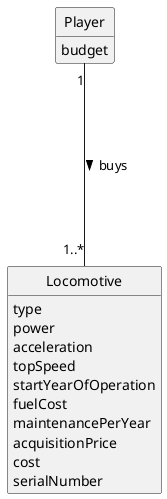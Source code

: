 @startuml
skinparam monochrome true
skinparam packageStyle rectangle
skinparam shadowing false

'left to right direction

skinparam classAttributeIconSize 0

hide circle
hide methods

'title Domain Model

class Player{
budget
}

class Locomotive{
type
power
acceleration
topSpeed
startYearOfOperation
fuelCost
maintenancePerYear
acquisitionPrice
cost
serialNumber
}


Player "1" ---- "1..*" Locomotive : buys >

@enduml